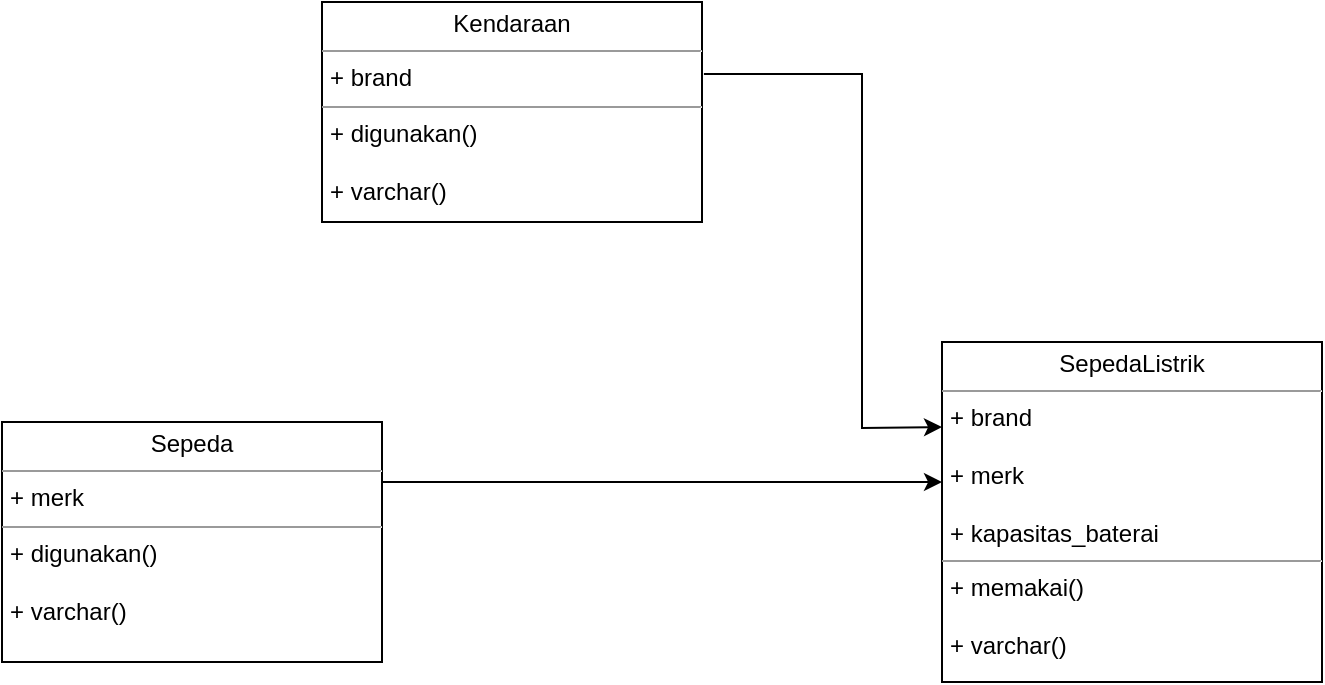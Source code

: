 <mxfile version="21.1.2" type="device">
  <diagram name="Page-1" id="wjtHfv_lUzImUit2tyKm">
    <mxGraphModel dx="561" dy="320" grid="1" gridSize="10" guides="1" tooltips="1" connect="1" arrows="1" fold="1" page="1" pageScale="1" pageWidth="850" pageHeight="1100" math="0" shadow="0">
      <root>
        <mxCell id="0" />
        <mxCell id="1" parent="0" />
        <mxCell id="anQK1UsVxZDOVm5O4odD-1" value="&lt;p style=&quot;margin:0px;margin-top:4px;text-align:center;&quot;&gt;Kendaraan&lt;br&gt;&lt;/p&gt;&lt;hr size=&quot;1&quot;&gt;&lt;p style=&quot;margin:0px;margin-left:4px;&quot;&gt;+ brand &lt;br&gt;&lt;/p&gt;&lt;hr size=&quot;1&quot;&gt;&lt;p style=&quot;margin:0px;margin-left:4px;&quot;&gt;+ digunakan()&lt;/p&gt;&lt;p style=&quot;margin:0px;margin-left:4px;&quot;&gt;&lt;br&gt;&lt;/p&gt;&lt;p style=&quot;margin:0px;margin-left:4px;&quot;&gt;+ varchar()&lt;br&gt;&lt;/p&gt;" style="verticalAlign=top;align=left;overflow=fill;fontSize=12;fontFamily=Helvetica;html=1;whiteSpace=wrap;" vertex="1" parent="1">
          <mxGeometry x="210" y="50" width="190" height="110" as="geometry" />
        </mxCell>
        <mxCell id="anQK1UsVxZDOVm5O4odD-2" value="&lt;p style=&quot;margin:0px;margin-top:4px;text-align:center;&quot;&gt;Sepeda&lt;br&gt;&lt;/p&gt;&lt;hr size=&quot;1&quot;&gt;&lt;p style=&quot;margin:0px;margin-left:4px;&quot;&gt;+ merk&lt;br&gt;&lt;/p&gt;&lt;hr size=&quot;1&quot;&gt;&lt;p style=&quot;margin:0px;margin-left:4px;&quot;&gt;+ digunakan()&lt;/p&gt;&lt;p style=&quot;margin:0px;margin-left:4px;&quot;&gt;&lt;br&gt;&lt;/p&gt;&lt;p style=&quot;margin:0px;margin-left:4px;&quot;&gt;+ varchar()&lt;br&gt;&lt;/p&gt;" style="verticalAlign=top;align=left;overflow=fill;fontSize=12;fontFamily=Helvetica;html=1;whiteSpace=wrap;" vertex="1" parent="1">
          <mxGeometry x="50" y="260" width="190" height="120" as="geometry" />
        </mxCell>
        <mxCell id="anQK1UsVxZDOVm5O4odD-3" value="&lt;p style=&quot;margin:0px;margin-top:4px;text-align:center;&quot;&gt;SepedaListrik&lt;br&gt;&lt;/p&gt;&lt;hr size=&quot;1&quot;&gt;&lt;p style=&quot;margin:0px;margin-left:4px;&quot;&gt;+ brand&lt;/p&gt;&lt;p style=&quot;margin:0px;margin-left:4px;&quot;&gt;&amp;nbsp;&lt;br&gt;&lt;/p&gt;&lt;p style=&quot;margin:0px;margin-left:4px;&quot;&gt;+ merk&lt;/p&gt;&lt;p style=&quot;margin:0px;margin-left:4px;&quot;&gt;&lt;br&gt;&lt;/p&gt;&lt;p style=&quot;margin:0px;margin-left:4px;&quot;&gt;+ kapasitas_baterai&lt;br&gt;&lt;/p&gt;&lt;hr size=&quot;1&quot;&gt;&lt;p style=&quot;margin:0px;margin-left:4px;&quot;&gt;+ memakai()&lt;/p&gt;&lt;p style=&quot;margin:0px;margin-left:4px;&quot;&gt;&lt;br&gt;&lt;/p&gt;&lt;p style=&quot;margin:0px;margin-left:4px;&quot;&gt;+ varchar()&lt;br&gt;&lt;/p&gt;" style="verticalAlign=top;align=left;overflow=fill;fontSize=12;fontFamily=Helvetica;html=1;whiteSpace=wrap;" vertex="1" parent="1">
          <mxGeometry x="520" y="220" width="190" height="170" as="geometry" />
        </mxCell>
        <mxCell id="anQK1UsVxZDOVm5O4odD-5" value="" style="endArrow=classic;html=1;rounded=0;entryX=0;entryY=0.25;entryDx=0;entryDy=0;exitX=1.005;exitY=0.327;exitDx=0;exitDy=0;exitPerimeter=0;" edge="1" parent="1" source="anQK1UsVxZDOVm5O4odD-1" target="anQK1UsVxZDOVm5O4odD-3">
          <mxGeometry width="50" height="50" relative="1" as="geometry">
            <mxPoint x="320" y="220" as="sourcePoint" />
            <mxPoint x="370" y="170" as="targetPoint" />
            <Array as="points">
              <mxPoint x="480" y="86" />
              <mxPoint x="480" y="263" />
            </Array>
          </mxGeometry>
        </mxCell>
        <mxCell id="anQK1UsVxZDOVm5O4odD-7" value="" style="endArrow=classic;html=1;rounded=0;exitX=1;exitY=0.25;exitDx=0;exitDy=0;entryX=0;entryY=0.412;entryDx=0;entryDy=0;entryPerimeter=0;" edge="1" parent="1" source="anQK1UsVxZDOVm5O4odD-2" target="anQK1UsVxZDOVm5O4odD-3">
          <mxGeometry width="50" height="50" relative="1" as="geometry">
            <mxPoint x="320" y="280" as="sourcePoint" />
            <mxPoint x="370" y="230" as="targetPoint" />
          </mxGeometry>
        </mxCell>
      </root>
    </mxGraphModel>
  </diagram>
</mxfile>
